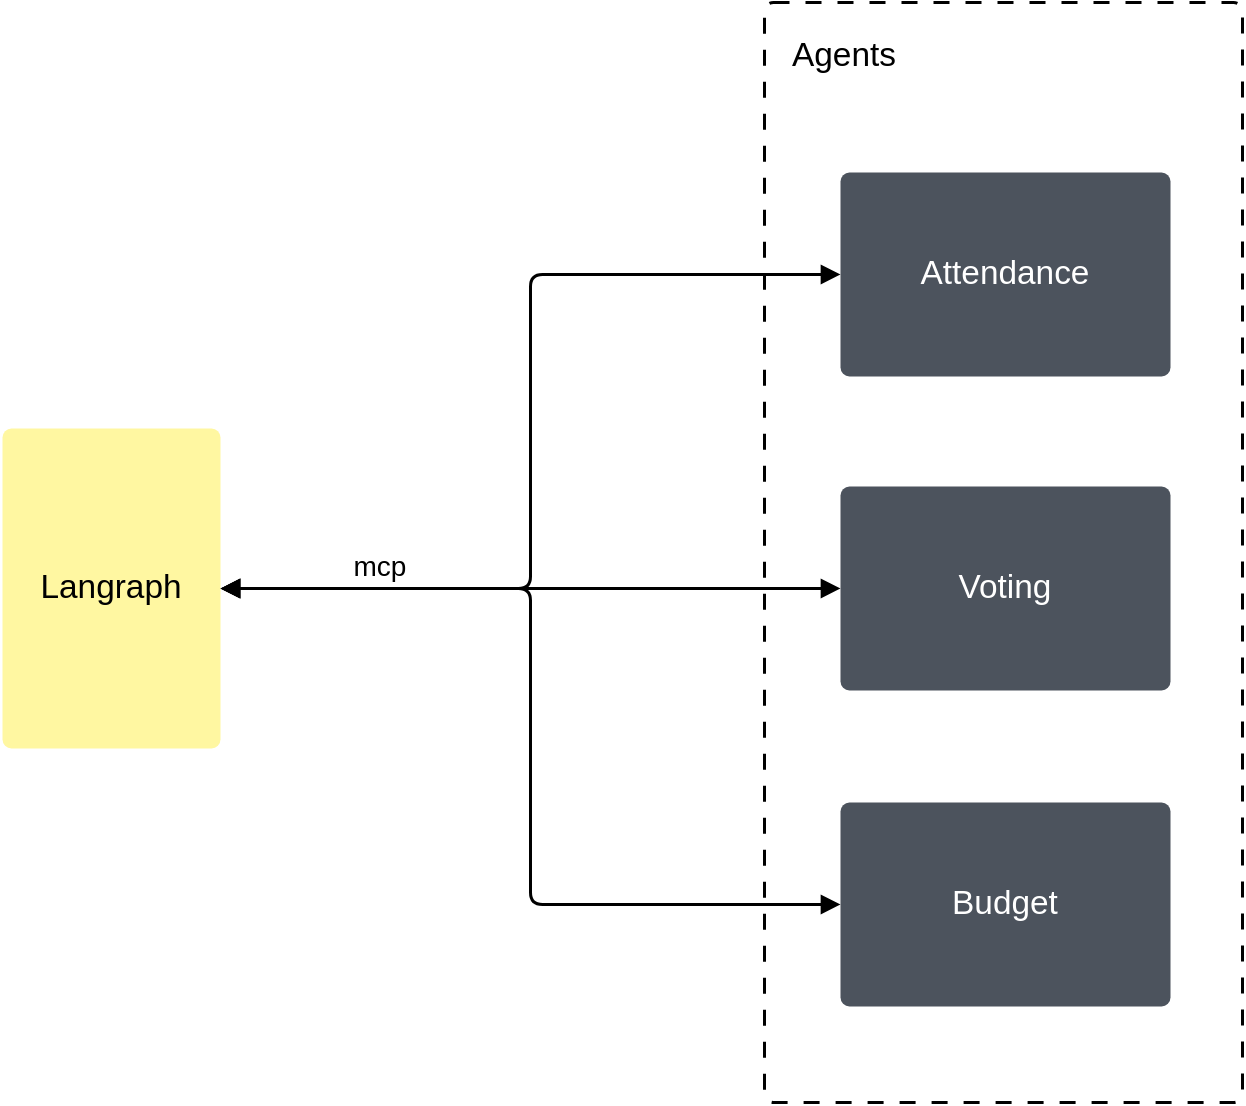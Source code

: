 <mxfile version="27.0.9">
  <diagram name="Página-1" id="Vq99Ms_KkJOUKtjacHWf">
    <mxGraphModel dx="784" dy="1136" grid="1" gridSize="10" guides="1" tooltips="1" connect="1" arrows="1" fold="1" page="1" pageScale="1" pageWidth="827" pageHeight="1169" math="0" shadow="0">
      <root>
        <mxCell id="0" />
        <mxCell id="1" parent="0" />
        <mxCell id="nUzkdtZB0xW63iCa-Nw7-23" value="Langraph" style="html=1;overflow=block;blockSpacing=1;whiteSpace=wrap;fontSize=16.7;fontStyle=0;align=center;spacing=9;verticalAlign=middle;strokeOpacity=0;fillOpacity=100;rounded=1;absoluteArcSize=1;arcSize=9;fillColor=#fff7a1;strokeWidth=1.5;lucidId=Uv5cd.NyrXPX;" parent="1" vertex="1">
          <mxGeometry x="130" y="343" width="109" height="160" as="geometry" />
        </mxCell>
        <mxCell id="nUzkdtZB0xW63iCa-Nw7-29" value="" style="html=1;overflow=block;blockSpacing=1;whiteSpace=wrap;fontSize=13;align=center;spacing=3.8;strokeOpacity=100;fillOpacity=100;rounded=1;absoluteArcSize=1;arcSize=9;fillColor=none;dashed=1;fixDash=1;dashPattern=8 8;strokeWidth=1.5;lucidId=v2LcKO9BX8t_;fontStyle=0" parent="1" vertex="1">
          <mxGeometry x="511" y="130" width="239" height="550" as="geometry" />
        </mxCell>
        <mxCell id="nUzkdtZB0xW63iCa-Nw7-30" value="Agents" style="html=1;overflow=block;blockSpacing=1;whiteSpace=wrap;fontSize=16.7;fontStyle=0;align=left;spacing=0;verticalAlign=middle;strokeOpacity=100;rounded=1;absoluteArcSize=1;arcSize=9;fillColor=none;strokeWidth=NaN;lucidId=v2Lc4-h5E1sQ;strokeColor=none;" parent="1" vertex="1">
          <mxGeometry x="525" y="130" width="132" height="53" as="geometry" />
        </mxCell>
        <mxCell id="nUzkdtZB0xW63iCa-Nw7-31" value="Voting" style="html=1;overflow=block;blockSpacing=1;whiteSpace=wrap;fontSize=16.7;fontColor=#ffffff;fontStyle=0;align=center;spacing=9;strokeOpacity=0;fillOpacity=100;rounded=1;absoluteArcSize=1;arcSize=9;fillColor=#4c535d;strokeWidth=1.5;lucidId=AWLcgVHqaEJb;" parent="1" vertex="1">
          <mxGeometry x="549" y="372" width="165" height="102" as="geometry" />
        </mxCell>
        <mxCell id="nUzkdtZB0xW63iCa-Nw7-32" value="Budget" style="html=1;overflow=block;blockSpacing=1;whiteSpace=wrap;fontSize=16.7;fontColor=#ffffff;fontStyle=0;align=center;spacing=9;strokeOpacity=0;fillOpacity=100;rounded=1;absoluteArcSize=1;arcSize=9;fillColor=#4c535d;strokeWidth=1.5;lucidId=kXLc-Uf29qqT;" parent="1" vertex="1">
          <mxGeometry x="549" y="530" width="165" height="102" as="geometry" />
        </mxCell>
        <mxCell id="nUzkdtZB0xW63iCa-Nw7-33" value="Attendance" style="html=1;overflow=block;blockSpacing=1;whiteSpace=wrap;fontSize=16.7;fontColor=#ffffff;fontStyle=0;align=center;spacing=9;strokeOpacity=0;fillOpacity=100;rounded=1;absoluteArcSize=1;arcSize=9;fillColor=#4c535d;strokeWidth=1.5;lucidId=NZLcRJQl1mac;" parent="1" vertex="1">
          <mxGeometry x="549" y="215" width="165" height="102" as="geometry" />
        </mxCell>
        <mxCell id="nUzkdtZB0xW63iCa-Nw7-34" value="" style="html=1;jettySize=18;whiteSpace=wrap;fontSize=13;strokeColor=default;strokeWidth=1.5;rounded=1;arcSize=12;edgeStyle=orthogonalEdgeStyle;startArrow=block;startFill=1;endArrow=block;endFill=1;exitX=1;exitY=0.5;exitPerimeter=0;entryX=0;entryY=0.5;entryPerimeter=0;lucidId=WZLcBSNOz16.;fontStyle=0" parent="1" source="nUzkdtZB0xW63iCa-Nw7-23" target="nUzkdtZB0xW63iCa-Nw7-33" edge="1">
          <mxGeometry width="100" height="100" relative="1" as="geometry">
            <Array as="points" />
          </mxGeometry>
        </mxCell>
        <mxCell id="nUzkdtZB0xW63iCa-Nw7-36" value="" style="html=1;jettySize=18;whiteSpace=wrap;fontSize=13;strokeColor=default;strokeWidth=1.5;rounded=1;arcSize=12;edgeStyle=orthogonalEdgeStyle;startArrow=block;startFill=1;endArrow=block;endFill=1;exitX=1;exitY=0.5;exitPerimeter=0;entryX=0;entryY=0.5;entryPerimeter=0;lucidId=TWLcaWQ_HGru;fontStyle=0" parent="1" source="nUzkdtZB0xW63iCa-Nw7-23" target="nUzkdtZB0xW63iCa-Nw7-31" edge="1">
          <mxGeometry width="100" height="100" relative="1" as="geometry">
            <Array as="points" />
          </mxGeometry>
        </mxCell>
        <mxCell id="nUzkdtZB0xW63iCa-Nw7-39" value="mcp" style="html=1;overflow=block;blockSpacing=1;whiteSpace=wrap;fontSize=14;align=center;spacing=0;strokeOpacity=100;fillOpacity=100;rounded=1;absoluteArcSize=1;arcSize=9;fillColor=#ffffff;strokeWidth=1.5;strokeColor=none;lucidId=d17c8kyNsL7X;fontStyle=0" parent="1" vertex="1">
          <mxGeometry x="270" y="400" width="98" height="23" as="geometry" />
        </mxCell>
        <mxCell id="4VEdxY7Z0qc2LGkqTbHS-1" value="" style="html=1;jettySize=18;whiteSpace=wrap;fontSize=13;strokeColor=default;strokeWidth=1.5;rounded=1;arcSize=12;edgeStyle=orthogonalEdgeStyle;startArrow=block;startFill=1;endArrow=block;endFill=1;entryX=1;entryY=0.5;lucidId=WZLcBSNOz16.;fontStyle=0;entryDx=0;entryDy=0;" edge="1" parent="1" source="nUzkdtZB0xW63iCa-Nw7-32" target="nUzkdtZB0xW63iCa-Nw7-23">
          <mxGeometry width="100" height="100" relative="1" as="geometry">
            <Array as="points" />
            <mxPoint x="140" y="617" as="sourcePoint" />
            <mxPoint x="450" y="460" as="targetPoint" />
          </mxGeometry>
        </mxCell>
      </root>
    </mxGraphModel>
  </diagram>
</mxfile>
